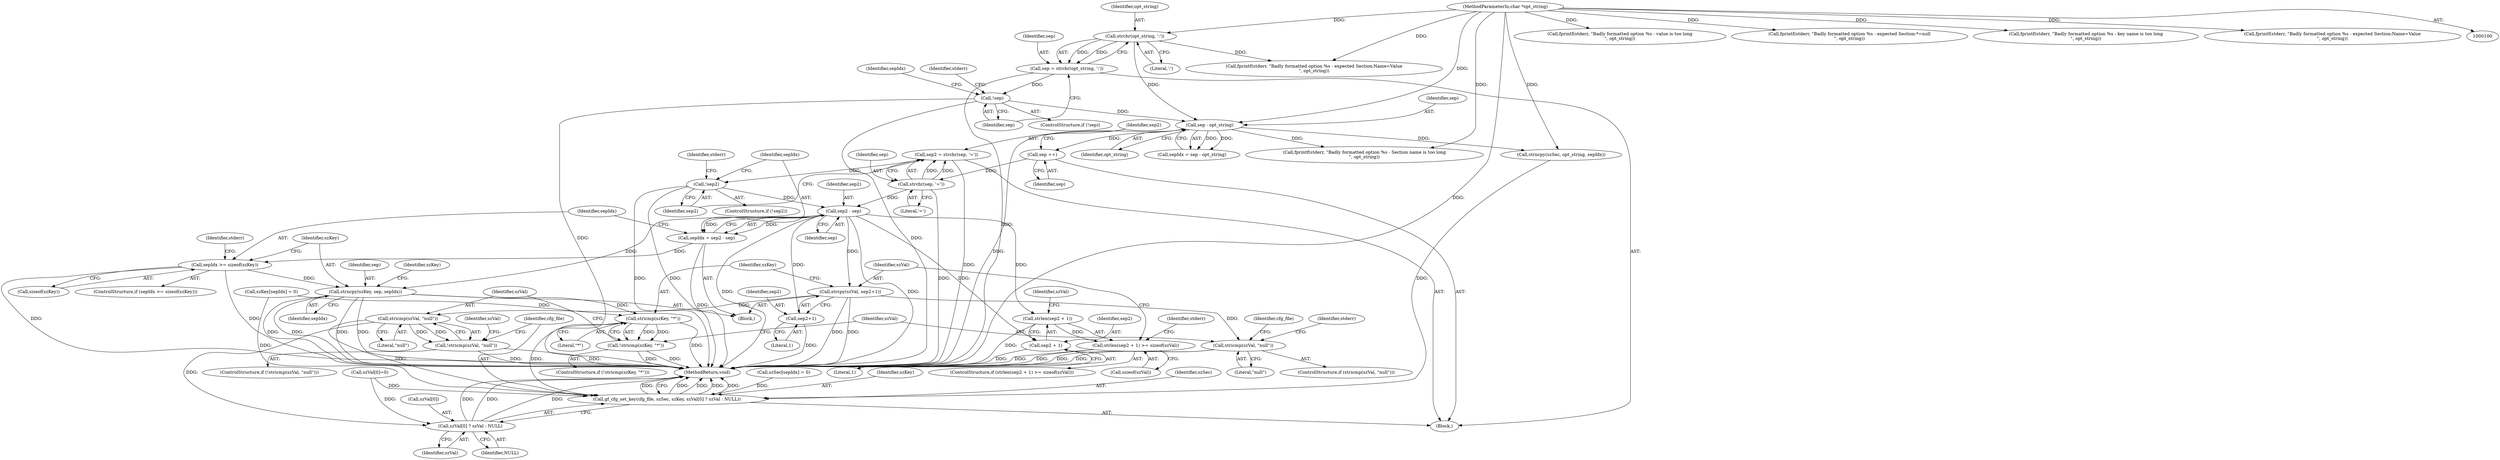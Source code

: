 digraph "0_gpac_35ab4475a7df9b2a4bcab235e379c0c3ec543658_2@API" {
"1000151" [label="(Call,sep2 = strchr(sep, '='))"];
"1000153" [label="(Call,strchr(sep, '='))"];
"1000149" [label="(Call,sep ++)"];
"1000126" [label="(Call,sep - opt_string)"];
"1000114" [label="(Call,!sep)"];
"1000108" [label="(Call,sep = strchr(opt_string, ':'))"];
"1000110" [label="(Call,strchr(opt_string, ':'))"];
"1000101" [label="(MethodParameterIn,char *opt_string)"];
"1000157" [label="(Call,!sep2)"];
"1000169" [label="(Call,sep2 - sep)"];
"1000167" [label="(Call,sepIdx = sep2 - sep)"];
"1000173" [label="(Call,sepIdx >= sizeof(szKey))"];
"1000183" [label="(Call,strncpy(szKey, sep, sepIdx))"];
"1000213" [label="(Call,stricmp(szKey, \"*\"))"];
"1000212" [label="(Call,!stricmp(szKey, \"*\"))"];
"1000242" [label="(Call,gf_cfg_set_key(cfg_file, szSec, szKey, szVal[0] ? szVal : NULL))"];
"1000194" [label="(Call,strlen(sep2 + 1))"];
"1000193" [label="(Call,strlen(sep2 + 1) >= sizeof(szVal))"];
"1000195" [label="(Call,sep2 + 1)"];
"1000206" [label="(Call,strcpy(szVal, sep2+1))"];
"1000218" [label="(Call,stricmp(szVal, \"null\"))"];
"1000233" [label="(Call,stricmp(szVal, \"null\"))"];
"1000232" [label="(Call,!stricmp(szVal, \"null\"))"];
"1000246" [label="(Call,szVal[0] ? szVal : NULL)"];
"1000208" [label="(Call,sep2+1)"];
"1000124" [label="(Call,sepIdx = sep - opt_string)"];
"1000252" [label="(MethodReturn,void)"];
"1000118" [label="(Identifier,stderr)"];
"1000187" [label="(Call,szKey[sepIdx] = 0)"];
"1000250" [label="(Identifier,szVal)"];
"1000127" [label="(Identifier,sep)"];
"1000183" [label="(Call,strncpy(szKey, sep, sepIdx))"];
"1000201" [label="(Call,fprintf(stderr, \"Badly formatted option %s - value is too long\n\", opt_string))"];
"1000213" [label="(Call,stricmp(szKey, \"*\"))"];
"1000233" [label="(Call,stricmp(szVal, \"null\"))"];
"1000135" [label="(Call,fprintf(stderr, \"Badly formatted option %s - Section name is too long\n\", opt_string))"];
"1000175" [label="(Call,sizeof(szKey))"];
"1000109" [label="(Identifier,sep)"];
"1000172" [label="(ControlStructure,if (sepIdx >= sizeof(szKey)))"];
"1000246" [label="(Call,szVal[0] ? szVal : NULL)"];
"1000179" [label="(Identifier,stderr)"];
"1000222" [label="(Call,fprintf(stderr, \"Badly formatted option %s - expected Section:*=null\n\", opt_string))"];
"1000185" [label="(Identifier,sep)"];
"1000199" [label="(Identifier,szVal)"];
"1000165" [label="(Block,)"];
"1000209" [label="(Identifier,sep2)"];
"1000173" [label="(Call,sepIdx >= sizeof(szKey))"];
"1000194" [label="(Call,strlen(sep2 + 1))"];
"1000168" [label="(Identifier,sepIdx)"];
"1000152" [label="(Identifier,sep2)"];
"1000115" [label="(Identifier,sep)"];
"1000212" [label="(Call,!stricmp(szKey, \"*\"))"];
"1000198" [label="(Call,sizeof(szVal))"];
"1000140" [label="(Call,strncpy(szSec, opt_string, sepIdx))"];
"1000217" [label="(ControlStructure,if (stricmp(szVal, \"null\")))"];
"1000157" [label="(Call,!sep2)"];
"1000144" [label="(Call,szSec[sepIdx] = 0)"];
"1000117" [label="(Call,fprintf(stderr, \"Badly formatted option %s - expected Section:Name=Value\n\", opt_string))"];
"1000189" [label="(Identifier,szKey)"];
"1000235" [label="(Literal,\"null\")"];
"1000245" [label="(Identifier,szKey)"];
"1000242" [label="(Call,gf_cfg_set_key(cfg_file, szSec, szKey, szVal[0] ? szVal : NULL))"];
"1000228" [label="(Identifier,cfg_file)"];
"1000102" [label="(Block,)"];
"1000153" [label="(Call,strchr(sep, '='))"];
"1000232" [label="(Call,!stricmp(szVal, \"null\"))"];
"1000154" [label="(Identifier,sep)"];
"1000151" [label="(Call,sep2 = strchr(sep, '='))"];
"1000169" [label="(Call,sep2 - sep)"];
"1000161" [label="(Identifier,stderr)"];
"1000114" [label="(Call,!sep)"];
"1000186" [label="(Identifier,sepIdx)"];
"1000184" [label="(Identifier,szKey)"];
"1000195" [label="(Call,sep2 + 1)"];
"1000155" [label="(Literal,'=')"];
"1000110" [label="(Call,strchr(opt_string, ':'))"];
"1000211" [label="(ControlStructure,if (!stricmp(szKey, \"*\")))"];
"1000234" [label="(Identifier,szVal)"];
"1000108" [label="(Call,sep = strchr(opt_string, ':'))"];
"1000197" [label="(Literal,1)"];
"1000126" [label="(Call,sep - opt_string)"];
"1000244" [label="(Identifier,szSec)"];
"1000170" [label="(Identifier,sep2)"];
"1000112" [label="(Literal,':')"];
"1000101" [label="(MethodParameterIn,char *opt_string)"];
"1000158" [label="(Identifier,sep2)"];
"1000196" [label="(Identifier,sep2)"];
"1000149" [label="(Call,sep ++)"];
"1000223" [label="(Identifier,stderr)"];
"1000193" [label="(Call,strlen(sep2 + 1) >= sizeof(szVal))"];
"1000207" [label="(Identifier,szVal)"];
"1000192" [label="(ControlStructure,if (strlen(sep2 + 1) >= sizeof(szVal)))"];
"1000156" [label="(ControlStructure,if (!sep2))"];
"1000239" [label="(Identifier,szVal)"];
"1000128" [label="(Identifier,opt_string)"];
"1000220" [label="(Literal,\"null\")"];
"1000150" [label="(Identifier,sep)"];
"1000218" [label="(Call,stricmp(szVal, \"null\"))"];
"1000210" [label="(Literal,1)"];
"1000125" [label="(Identifier,sepIdx)"];
"1000247" [label="(Call,szVal[0])"];
"1000174" [label="(Identifier,sepIdx)"];
"1000251" [label="(Identifier,NULL)"];
"1000219" [label="(Identifier,szVal)"];
"1000171" [label="(Identifier,sep)"];
"1000214" [label="(Identifier,szKey)"];
"1000178" [label="(Call,fprintf(stderr, \"Badly formatted option %s - key name is too long\n\", opt_string))"];
"1000111" [label="(Identifier,opt_string)"];
"1000231" [label="(ControlStructure,if (!stricmp(szVal, \"null\")))"];
"1000215" [label="(Literal,\"*\")"];
"1000237" [label="(Call,szVal[0]=0)"];
"1000206" [label="(Call,strcpy(szVal, sep2+1))"];
"1000113" [label="(ControlStructure,if (!sep))"];
"1000243" [label="(Identifier,cfg_file)"];
"1000208" [label="(Call,sep2+1)"];
"1000160" [label="(Call,fprintf(stderr, \"Badly formatted option %s - expected Section:Name=Value\n\", opt_string))"];
"1000202" [label="(Identifier,stderr)"];
"1000167" [label="(Call,sepIdx = sep2 - sep)"];
"1000151" -> "1000102"  [label="AST: "];
"1000151" -> "1000153"  [label="CFG: "];
"1000152" -> "1000151"  [label="AST: "];
"1000153" -> "1000151"  [label="AST: "];
"1000158" -> "1000151"  [label="CFG: "];
"1000151" -> "1000252"  [label="DDG: "];
"1000153" -> "1000151"  [label="DDG: "];
"1000153" -> "1000151"  [label="DDG: "];
"1000151" -> "1000157"  [label="DDG: "];
"1000153" -> "1000155"  [label="CFG: "];
"1000154" -> "1000153"  [label="AST: "];
"1000155" -> "1000153"  [label="AST: "];
"1000153" -> "1000252"  [label="DDG: "];
"1000149" -> "1000153"  [label="DDG: "];
"1000153" -> "1000169"  [label="DDG: "];
"1000149" -> "1000102"  [label="AST: "];
"1000149" -> "1000150"  [label="CFG: "];
"1000150" -> "1000149"  [label="AST: "];
"1000152" -> "1000149"  [label="CFG: "];
"1000126" -> "1000149"  [label="DDG: "];
"1000126" -> "1000124"  [label="AST: "];
"1000126" -> "1000128"  [label="CFG: "];
"1000127" -> "1000126"  [label="AST: "];
"1000128" -> "1000126"  [label="AST: "];
"1000124" -> "1000126"  [label="CFG: "];
"1000126" -> "1000252"  [label="DDG: "];
"1000126" -> "1000124"  [label="DDG: "];
"1000126" -> "1000124"  [label="DDG: "];
"1000114" -> "1000126"  [label="DDG: "];
"1000110" -> "1000126"  [label="DDG: "];
"1000101" -> "1000126"  [label="DDG: "];
"1000126" -> "1000135"  [label="DDG: "];
"1000126" -> "1000140"  [label="DDG: "];
"1000114" -> "1000113"  [label="AST: "];
"1000114" -> "1000115"  [label="CFG: "];
"1000115" -> "1000114"  [label="AST: "];
"1000118" -> "1000114"  [label="CFG: "];
"1000125" -> "1000114"  [label="CFG: "];
"1000114" -> "1000252"  [label="DDG: "];
"1000114" -> "1000252"  [label="DDG: "];
"1000108" -> "1000114"  [label="DDG: "];
"1000108" -> "1000102"  [label="AST: "];
"1000108" -> "1000110"  [label="CFG: "];
"1000109" -> "1000108"  [label="AST: "];
"1000110" -> "1000108"  [label="AST: "];
"1000115" -> "1000108"  [label="CFG: "];
"1000108" -> "1000252"  [label="DDG: "];
"1000110" -> "1000108"  [label="DDG: "];
"1000110" -> "1000108"  [label="DDG: "];
"1000110" -> "1000112"  [label="CFG: "];
"1000111" -> "1000110"  [label="AST: "];
"1000112" -> "1000110"  [label="AST: "];
"1000101" -> "1000110"  [label="DDG: "];
"1000110" -> "1000117"  [label="DDG: "];
"1000101" -> "1000100"  [label="AST: "];
"1000101" -> "1000252"  [label="DDG: "];
"1000101" -> "1000117"  [label="DDG: "];
"1000101" -> "1000135"  [label="DDG: "];
"1000101" -> "1000140"  [label="DDG: "];
"1000101" -> "1000160"  [label="DDG: "];
"1000101" -> "1000178"  [label="DDG: "];
"1000101" -> "1000201"  [label="DDG: "];
"1000101" -> "1000222"  [label="DDG: "];
"1000157" -> "1000156"  [label="AST: "];
"1000157" -> "1000158"  [label="CFG: "];
"1000158" -> "1000157"  [label="AST: "];
"1000161" -> "1000157"  [label="CFG: "];
"1000168" -> "1000157"  [label="CFG: "];
"1000157" -> "1000252"  [label="DDG: "];
"1000157" -> "1000252"  [label="DDG: "];
"1000157" -> "1000169"  [label="DDG: "];
"1000169" -> "1000167"  [label="AST: "];
"1000169" -> "1000171"  [label="CFG: "];
"1000170" -> "1000169"  [label="AST: "];
"1000171" -> "1000169"  [label="AST: "];
"1000167" -> "1000169"  [label="CFG: "];
"1000169" -> "1000252"  [label="DDG: "];
"1000169" -> "1000252"  [label="DDG: "];
"1000169" -> "1000167"  [label="DDG: "];
"1000169" -> "1000167"  [label="DDG: "];
"1000169" -> "1000183"  [label="DDG: "];
"1000169" -> "1000194"  [label="DDG: "];
"1000169" -> "1000195"  [label="DDG: "];
"1000169" -> "1000206"  [label="DDG: "];
"1000169" -> "1000208"  [label="DDG: "];
"1000167" -> "1000165"  [label="AST: "];
"1000168" -> "1000167"  [label="AST: "];
"1000174" -> "1000167"  [label="CFG: "];
"1000167" -> "1000252"  [label="DDG: "];
"1000167" -> "1000173"  [label="DDG: "];
"1000173" -> "1000172"  [label="AST: "];
"1000173" -> "1000175"  [label="CFG: "];
"1000174" -> "1000173"  [label="AST: "];
"1000175" -> "1000173"  [label="AST: "];
"1000179" -> "1000173"  [label="CFG: "];
"1000184" -> "1000173"  [label="CFG: "];
"1000173" -> "1000252"  [label="DDG: "];
"1000173" -> "1000252"  [label="DDG: "];
"1000173" -> "1000183"  [label="DDG: "];
"1000183" -> "1000165"  [label="AST: "];
"1000183" -> "1000186"  [label="CFG: "];
"1000184" -> "1000183"  [label="AST: "];
"1000185" -> "1000183"  [label="AST: "];
"1000186" -> "1000183"  [label="AST: "];
"1000189" -> "1000183"  [label="CFG: "];
"1000183" -> "1000252"  [label="DDG: "];
"1000183" -> "1000252"  [label="DDG: "];
"1000183" -> "1000252"  [label="DDG: "];
"1000183" -> "1000252"  [label="DDG: "];
"1000183" -> "1000213"  [label="DDG: "];
"1000213" -> "1000212"  [label="AST: "];
"1000213" -> "1000215"  [label="CFG: "];
"1000214" -> "1000213"  [label="AST: "];
"1000215" -> "1000213"  [label="AST: "];
"1000212" -> "1000213"  [label="CFG: "];
"1000213" -> "1000252"  [label="DDG: "];
"1000213" -> "1000212"  [label="DDG: "];
"1000213" -> "1000212"  [label="DDG: "];
"1000187" -> "1000213"  [label="DDG: "];
"1000213" -> "1000242"  [label="DDG: "];
"1000212" -> "1000211"  [label="AST: "];
"1000219" -> "1000212"  [label="CFG: "];
"1000234" -> "1000212"  [label="CFG: "];
"1000212" -> "1000252"  [label="DDG: "];
"1000212" -> "1000252"  [label="DDG: "];
"1000242" -> "1000102"  [label="AST: "];
"1000242" -> "1000246"  [label="CFG: "];
"1000243" -> "1000242"  [label="AST: "];
"1000244" -> "1000242"  [label="AST: "];
"1000245" -> "1000242"  [label="AST: "];
"1000246" -> "1000242"  [label="AST: "];
"1000252" -> "1000242"  [label="CFG: "];
"1000242" -> "1000252"  [label="DDG: "];
"1000242" -> "1000252"  [label="DDG: "];
"1000242" -> "1000252"  [label="DDG: "];
"1000242" -> "1000252"  [label="DDG: "];
"1000242" -> "1000252"  [label="DDG: "];
"1000140" -> "1000242"  [label="DDG: "];
"1000144" -> "1000242"  [label="DDG: "];
"1000187" -> "1000242"  [label="DDG: "];
"1000237" -> "1000242"  [label="DDG: "];
"1000233" -> "1000242"  [label="DDG: "];
"1000194" -> "1000193"  [label="AST: "];
"1000194" -> "1000195"  [label="CFG: "];
"1000195" -> "1000194"  [label="AST: "];
"1000199" -> "1000194"  [label="CFG: "];
"1000194" -> "1000252"  [label="DDG: "];
"1000194" -> "1000193"  [label="DDG: "];
"1000193" -> "1000192"  [label="AST: "];
"1000193" -> "1000198"  [label="CFG: "];
"1000198" -> "1000193"  [label="AST: "];
"1000202" -> "1000193"  [label="CFG: "];
"1000207" -> "1000193"  [label="CFG: "];
"1000193" -> "1000252"  [label="DDG: "];
"1000193" -> "1000252"  [label="DDG: "];
"1000195" -> "1000197"  [label="CFG: "];
"1000196" -> "1000195"  [label="AST: "];
"1000197" -> "1000195"  [label="AST: "];
"1000195" -> "1000252"  [label="DDG: "];
"1000206" -> "1000165"  [label="AST: "];
"1000206" -> "1000208"  [label="CFG: "];
"1000207" -> "1000206"  [label="AST: "];
"1000208" -> "1000206"  [label="AST: "];
"1000214" -> "1000206"  [label="CFG: "];
"1000206" -> "1000252"  [label="DDG: "];
"1000206" -> "1000252"  [label="DDG: "];
"1000206" -> "1000218"  [label="DDG: "];
"1000206" -> "1000233"  [label="DDG: "];
"1000218" -> "1000217"  [label="AST: "];
"1000218" -> "1000220"  [label="CFG: "];
"1000219" -> "1000218"  [label="AST: "];
"1000220" -> "1000218"  [label="AST: "];
"1000223" -> "1000218"  [label="CFG: "];
"1000228" -> "1000218"  [label="CFG: "];
"1000218" -> "1000252"  [label="DDG: "];
"1000218" -> "1000252"  [label="DDG: "];
"1000233" -> "1000232"  [label="AST: "];
"1000233" -> "1000235"  [label="CFG: "];
"1000234" -> "1000233"  [label="AST: "];
"1000235" -> "1000233"  [label="AST: "];
"1000232" -> "1000233"  [label="CFG: "];
"1000233" -> "1000232"  [label="DDG: "];
"1000233" -> "1000232"  [label="DDG: "];
"1000233" -> "1000246"  [label="DDG: "];
"1000232" -> "1000231"  [label="AST: "];
"1000239" -> "1000232"  [label="CFG: "];
"1000243" -> "1000232"  [label="CFG: "];
"1000232" -> "1000252"  [label="DDG: "];
"1000232" -> "1000252"  [label="DDG: "];
"1000246" -> "1000250"  [label="CFG: "];
"1000246" -> "1000251"  [label="CFG: "];
"1000247" -> "1000246"  [label="AST: "];
"1000250" -> "1000246"  [label="AST: "];
"1000251" -> "1000246"  [label="AST: "];
"1000246" -> "1000252"  [label="DDG: "];
"1000246" -> "1000252"  [label="DDG: "];
"1000246" -> "1000252"  [label="DDG: "];
"1000237" -> "1000246"  [label="DDG: "];
"1000208" -> "1000210"  [label="CFG: "];
"1000209" -> "1000208"  [label="AST: "];
"1000210" -> "1000208"  [label="AST: "];
"1000208" -> "1000252"  [label="DDG: "];
}
